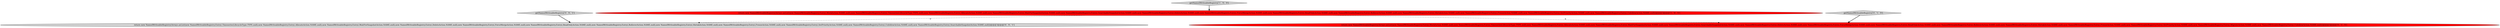 digraph {
1 [style = filled, label = "getNamedWriteableRegistry['1', '0', '0']", fillcolor = lightgray, shape = diamond image = "AAA0AAABBB1BBB"];
5 [style = filled, label = "return new NamedWriteableRegistry(Arrays.asList(new NamedWriteableRegistry.Entry(,TimeseriesLifecycleType.TYPE,null),new NamedWriteableRegistry.Entry(,AllocateAction.NAME,null),new NamedWriteableRegistry.Entry(,WaitForSnapshotAction.NAME,null),new NamedWriteableRegistry.Entry(,DeleteAction.NAME,null),new NamedWriteableRegistry.Entry(,ForceMergeAction.NAME,null),new NamedWriteableRegistry.Entry(,ReadOnlyAction.NAME,null),new NamedWriteableRegistry.Entry(,RolloverAction.NAME,null),new NamedWriteableRegistry.Entry(,ShrinkAction.NAME,null),new NamedWriteableRegistry.Entry(,FreezeAction.NAME,null),new NamedWriteableRegistry.Entry(,SetPriorityAction.NAME,null),new NamedWriteableRegistry.Entry(,UnfollowAction.NAME,null),new NamedWriteableRegistry.Entry(,SearchableSnapshotAction.NAME,null)))@@@3@@@['0', '0', '1']", fillcolor = lightgray, shape = ellipse image = "AAA0AAABBB3BBB"];
3 [style = filled, label = "getNamedWriteableRegistry['0', '1', '0']", fillcolor = lightgray, shape = diamond image = "AAA0AAABBB2BBB"];
4 [style = filled, label = "getNamedWriteableRegistry['0', '0', '1']", fillcolor = lightgray, shape = diamond image = "AAA0AAABBB3BBB"];
2 [style = filled, label = "return new NamedWriteableRegistry(Arrays.asList(new NamedWriteableRegistry.Entry(,MockAction.NAME,null),new NamedWriteableRegistry.Entry(,TimeseriesLifecycleType.TYPE,null),new NamedWriteableRegistry.Entry(,AllocateAction.NAME,null),new NamedWriteableRegistry.Entry(,WaitForSnapshotAction.NAME,null),new NamedWriteableRegistry.Entry(,SearchableSnapshotAction.NAME,null),new NamedWriteableRegistry.Entry(,DeleteAction.NAME,null),new NamedWriteableRegistry.Entry(,ForceMergeAction.NAME,null),new NamedWriteableRegistry.Entry(,ReadOnlyAction.NAME,null),new NamedWriteableRegistry.Entry(,RolloverAction.NAME,null),new NamedWriteableRegistry.Entry(,ShrinkAction.NAME,null),new NamedWriteableRegistry.Entry(,FreezeAction.NAME,null),new NamedWriteableRegistry.Entry(,SetPriorityAction.NAME,null),new NamedWriteableRegistry.Entry(,MigrateAction.NAME,null),new NamedWriteableRegistry.Entry(,UnfollowAction.NAME,null)))@@@3@@@['0', '1', '0']", fillcolor = red, shape = ellipse image = "AAA1AAABBB2BBB"];
0 [style = filled, label = "return new NamedWriteableRegistry(Arrays.asList(new NamedWriteableRegistry.Entry(,MockAction.NAME,null),new NamedWriteableRegistry.Entry(,TimeseriesLifecycleType.TYPE,null),new NamedWriteableRegistry.Entry(,AllocateAction.NAME,null),new NamedWriteableRegistry.Entry(,WaitForSnapshotAction.NAME,null),new NamedWriteableRegistry.Entry(,SearchableSnapshotAction.NAME,null),new NamedWriteableRegistry.Entry(,DeleteAction.NAME,null),new NamedWriteableRegistry.Entry(,ForceMergeAction.NAME,null),new NamedWriteableRegistry.Entry(,ReadOnlyAction.NAME,null),new NamedWriteableRegistry.Entry(,RolloverAction.NAME,null),new NamedWriteableRegistry.Entry(,ShrinkAction.NAME,null),new NamedWriteableRegistry.Entry(,FreezeAction.NAME,null),new NamedWriteableRegistry.Entry(,SetPriorityAction.NAME,null),new NamedWriteableRegistry.Entry(,UnfollowAction.NAME,null)))@@@3@@@['1', '0', '0']", fillcolor = red, shape = ellipse image = "AAA1AAABBB1BBB"];
0->2 [style = dashed, label="0"];
1->0 [style = bold, label=""];
3->2 [style = bold, label=""];
0->5 [style = dashed, label="0"];
4->5 [style = bold, label=""];
}
